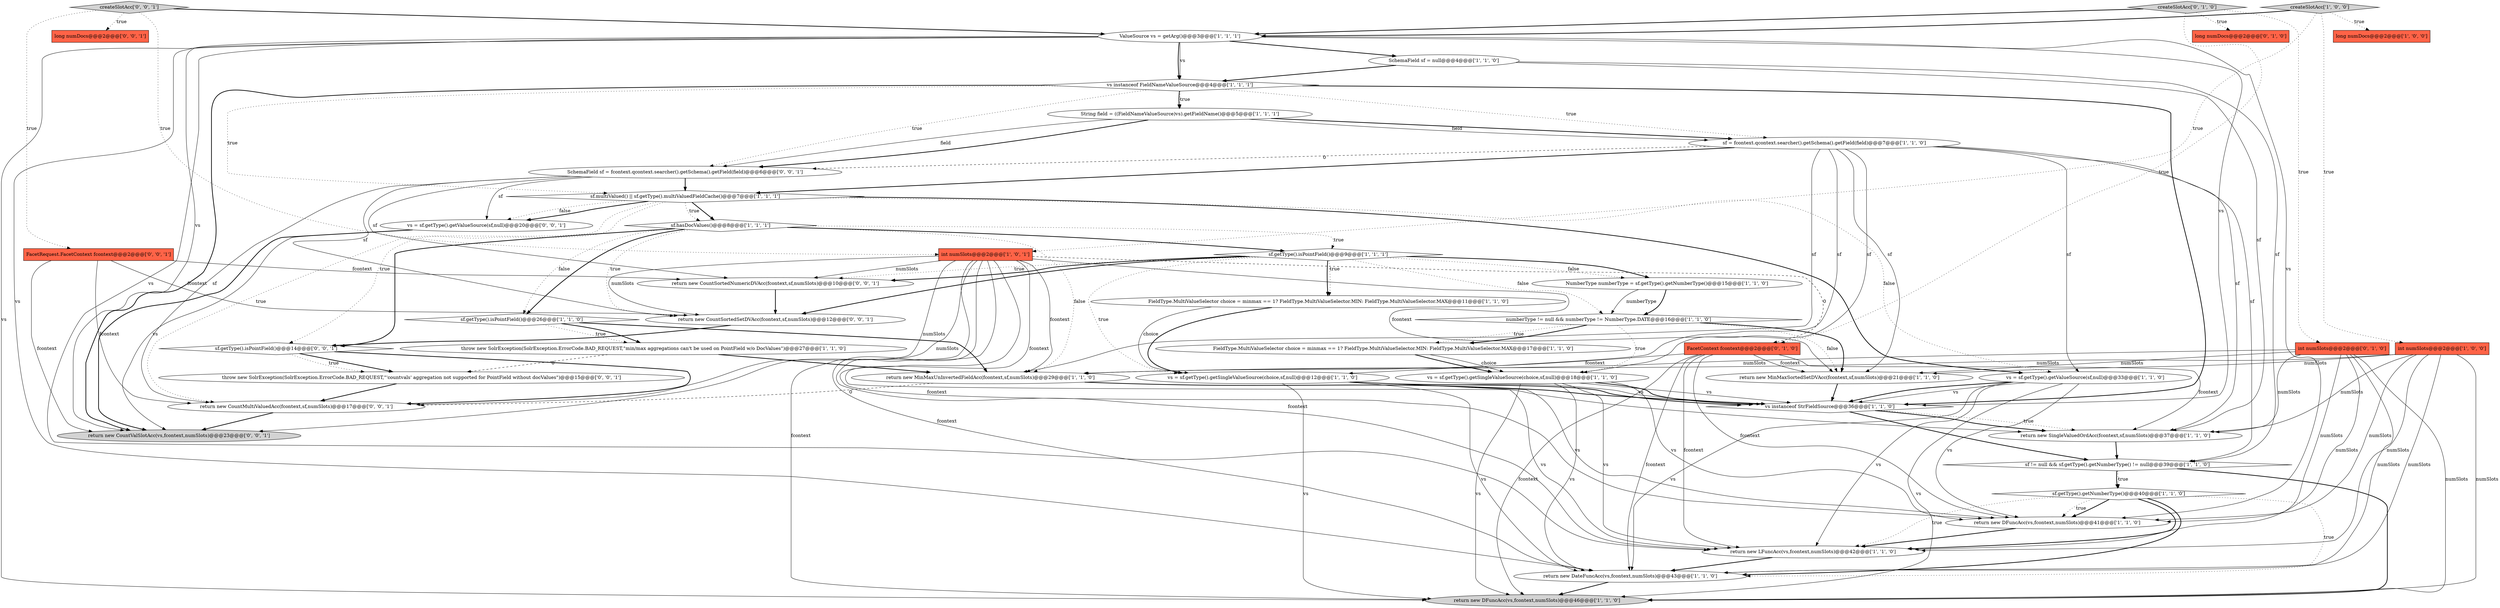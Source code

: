digraph {
5 [style = filled, label = "return new MinMaxUnInvertedFieldAcc(fcontext,sf,numSlots)@@@29@@@['1', '1', '0']", fillcolor = white, shape = ellipse image = "AAA0AAABBB1BBB"];
8 [style = filled, label = "int numSlots@@@2@@@['1', '0', '0']", fillcolor = tomato, shape = box image = "AAA0AAABBB1BBB"];
14 [style = filled, label = "sf.getType().getNumberType()@@@40@@@['1', '1', '0']", fillcolor = white, shape = diamond image = "AAA0AAABBB1BBB"];
27 [style = filled, label = "return new DateFuncAcc(vs,fcontext,numSlots)@@@43@@@['1', '1', '0']", fillcolor = white, shape = ellipse image = "AAA0AAABBB1BBB"];
9 [style = filled, label = "NumberType numberType = sf.getType().getNumberType()@@@15@@@['1', '1', '0']", fillcolor = white, shape = ellipse image = "AAA0AAABBB1BBB"];
12 [style = filled, label = "vs = sf.getType().getSingleValueSource(choice,sf,null)@@@12@@@['1', '1', '0']", fillcolor = white, shape = ellipse image = "AAA0AAABBB1BBB"];
33 [style = filled, label = "long numDocs@@@2@@@['0', '1', '0']", fillcolor = tomato, shape = box image = "AAA0AAABBB2BBB"];
16 [style = filled, label = "sf = fcontext.qcontext.searcher().getSchema().getField(field)@@@7@@@['1', '1', '0']", fillcolor = white, shape = ellipse image = "AAA0AAABBB1BBB"];
38 [style = filled, label = "sf.getType().isPointField()@@@14@@@['0', '0', '1']", fillcolor = white, shape = diamond image = "AAA0AAABBB3BBB"];
23 [style = filled, label = "vs instanceof FieldNameValueSource@@@4@@@['1', '1', '1']", fillcolor = white, shape = diamond image = "AAA0AAABBB1BBB"];
31 [style = filled, label = "createSlotAcc['0', '1', '0']", fillcolor = lightgray, shape = diamond image = "AAA0AAABBB2BBB"];
0 [style = filled, label = "return new DFuncAcc(vs,fcontext,numSlots)@@@41@@@['1', '1', '0']", fillcolor = white, shape = ellipse image = "AAA0AAABBB1BBB"];
13 [style = filled, label = "sf.hasDocValues()@@@8@@@['1', '1', '1']", fillcolor = white, shape = diamond image = "AAA0AAABBB1BBB"];
4 [style = filled, label = "FieldType.MultiValueSelector choice = minmax == 1? FieldType.MultiValueSelector.MIN: FieldType.MultiValueSelector.MAX@@@17@@@['1', '1', '0']", fillcolor = white, shape = ellipse image = "AAA0AAABBB1BBB"];
41 [style = filled, label = "return new CountSortedSetDVAcc(fcontext,sf,numSlots)@@@12@@@['0', '0', '1']", fillcolor = white, shape = ellipse image = "AAA0AAABBB3BBB"];
29 [style = filled, label = "numberType != null && numberType != NumberType.DATE@@@16@@@['1', '1', '0']", fillcolor = white, shape = diamond image = "AAA0AAABBB1BBB"];
1 [style = filled, label = "return new MinMaxSortedSetDVAcc(fcontext,sf,numSlots)@@@21@@@['1', '1', '0']", fillcolor = white, shape = ellipse image = "AAA0AAABBB1BBB"];
21 [style = filled, label = "sf.getType().isPointField()@@@9@@@['1', '1', '1']", fillcolor = white, shape = diamond image = "AAA0AAABBB1BBB"];
22 [style = filled, label = "sf.multiValued() || sf.getType().multiValuedFieldCache()@@@7@@@['1', '1', '1']", fillcolor = white, shape = diamond image = "AAA0AAABBB1BBB"];
10 [style = filled, label = "sf != null && sf.getType().getNumberType() != null@@@39@@@['1', '1', '0']", fillcolor = white, shape = diamond image = "AAA0AAABBB1BBB"];
39 [style = filled, label = "return new CountValSlotAcc(vs,fcontext,numSlots)@@@23@@@['0', '0', '1']", fillcolor = lightgray, shape = ellipse image = "AAA0AAABBB3BBB"];
18 [style = filled, label = "return new SingleValuedOrdAcc(fcontext,sf,numSlots)@@@37@@@['1', '1', '0']", fillcolor = white, shape = ellipse image = "AAA0AAABBB1BBB"];
42 [style = filled, label = "SchemaField sf = fcontext.qcontext.searcher().getSchema().getField(field)@@@6@@@['0', '0', '1']", fillcolor = white, shape = ellipse image = "AAA0AAABBB3BBB"];
45 [style = filled, label = "createSlotAcc['0', '0', '1']", fillcolor = lightgray, shape = diamond image = "AAA0AAABBB3BBB"];
28 [style = filled, label = "SchemaField sf = null@@@4@@@['1', '1', '0']", fillcolor = white, shape = ellipse image = "AAA0AAABBB1BBB"];
35 [style = filled, label = "long numDocs@@@2@@@['0', '0', '1']", fillcolor = tomato, shape = box image = "AAA0AAABBB3BBB"];
43 [style = filled, label = "return new CountMultiValuedAcc(fcontext,sf,numSlots)@@@17@@@['0', '0', '1']", fillcolor = white, shape = ellipse image = "AAA0AAABBB3BBB"];
15 [style = filled, label = "ValueSource vs = getArg()@@@3@@@['1', '1', '1']", fillcolor = white, shape = ellipse image = "AAA0AAABBB1BBB"];
25 [style = filled, label = "return new DFuncAcc(vs,fcontext,numSlots)@@@46@@@['1', '1', '0']", fillcolor = lightgray, shape = ellipse image = "AAA0AAABBB1BBB"];
32 [style = filled, label = "int numSlots@@@2@@@['0', '1', '0']", fillcolor = tomato, shape = box image = "AAA0AAABBB2BBB"];
17 [style = filled, label = "sf.getType().isPointField()@@@26@@@['1', '1', '0']", fillcolor = white, shape = diamond image = "AAA0AAABBB1BBB"];
30 [style = filled, label = "vs = sf.getType().getValueSource(sf,null)@@@33@@@['1', '1', '0']", fillcolor = white, shape = ellipse image = "AAA0AAABBB1BBB"];
34 [style = filled, label = "FacetContext fcontext@@@2@@@['0', '1', '0']", fillcolor = tomato, shape = box image = "AAA1AAABBB2BBB"];
20 [style = filled, label = "int numSlots@@@2@@@['1', '0', '1']", fillcolor = tomato, shape = box image = "AAA0AAABBB1BBB"];
3 [style = filled, label = "createSlotAcc['1', '0', '0']", fillcolor = lightgray, shape = diamond image = "AAA0AAABBB1BBB"];
26 [style = filled, label = "throw new SolrException(SolrException.ErrorCode.BAD_REQUEST,\"min/max aggregations can't be used on PointField w/o DocValues\")@@@27@@@['1', '1', '0']", fillcolor = white, shape = ellipse image = "AAA0AAABBB1BBB"];
7 [style = filled, label = "return new LFuncAcc(vs,fcontext,numSlots)@@@42@@@['1', '1', '0']", fillcolor = white, shape = ellipse image = "AAA0AAABBB1BBB"];
24 [style = filled, label = "String field = ((FieldNameValueSource)vs).getFieldName()@@@5@@@['1', '1', '1']", fillcolor = white, shape = ellipse image = "AAA0AAABBB1BBB"];
11 [style = filled, label = "long numDocs@@@2@@@['1', '0', '0']", fillcolor = tomato, shape = box image = "AAA0AAABBB1BBB"];
36 [style = filled, label = "FacetRequest.FacetContext fcontext@@@2@@@['0', '0', '1']", fillcolor = tomato, shape = box image = "AAA0AAABBB3BBB"];
37 [style = filled, label = "throw new SolrException(SolrException.ErrorCode.BAD_REQUEST,\"'countvals' aggregation not supported for PointField without docValues\")@@@15@@@['0', '0', '1']", fillcolor = white, shape = ellipse image = "AAA0AAABBB3BBB"];
44 [style = filled, label = "return new CountSortedNumericDVAcc(fcontext,sf,numSlots)@@@10@@@['0', '0', '1']", fillcolor = white, shape = ellipse image = "AAA0AAABBB3BBB"];
19 [style = filled, label = "FieldType.MultiValueSelector choice = minmax == 1? FieldType.MultiValueSelector.MIN: FieldType.MultiValueSelector.MAX@@@11@@@['1', '1', '0']", fillcolor = white, shape = ellipse image = "AAA0AAABBB1BBB"];
6 [style = filled, label = "vs = sf.getType().getSingleValueSource(choice,sf,null)@@@18@@@['1', '1', '0']", fillcolor = white, shape = ellipse image = "AAA0AAABBB1BBB"];
40 [style = filled, label = "vs = sf.getType().getValueSource(sf,null)@@@20@@@['0', '0', '1']", fillcolor = white, shape = ellipse image = "AAA0AAABBB3BBB"];
2 [style = filled, label = "vs instanceof StrFieldSource@@@36@@@['1', '1', '0']", fillcolor = white, shape = diamond image = "AAA0AAABBB1BBB"];
8->25 [style = solid, label="numSlots"];
15->23 [style = solid, label="vs"];
42->40 [style = solid, label="sf"];
21->12 [style = dotted, label="true"];
15->27 [style = solid, label="vs"];
28->18 [style = solid, label="sf"];
12->27 [style = solid, label="vs"];
23->22 [style = dotted, label="true"];
14->0 [style = dotted, label="true"];
13->41 [style = dotted, label="true"];
16->5 [style = solid, label="sf"];
22->40 [style = dotted, label="false"];
9->29 [style = solid, label="numberType"];
21->29 [style = dotted, label="false"];
20->18 [style = solid, label="fcontext"];
2->18 [style = dotted, label="true"];
12->7 [style = solid, label="vs"];
22->30 [style = bold, label=""];
29->1 [style = dotted, label="false"];
8->18 [style = solid, label="numSlots"];
14->7 [style = bold, label=""];
13->17 [style = bold, label=""];
12->2 [style = bold, label=""];
37->43 [style = bold, label=""];
22->38 [style = dotted, label="true"];
13->21 [style = dotted, label="true"];
30->0 [style = solid, label="vs"];
34->27 [style = solid, label="fcontext"];
14->7 [style = dotted, label="true"];
20->5 [style = solid, label="fcontext"];
31->34 [style = dotted, label="true"];
42->43 [style = solid, label="sf"];
12->0 [style = solid, label="vs"];
29->1 [style = bold, label=""];
9->29 [style = bold, label=""];
20->44 [style = solid, label="numSlots"];
27->25 [style = bold, label=""];
22->13 [style = bold, label=""];
8->0 [style = solid, label="numSlots"];
12->25 [style = solid, label="vs"];
17->26 [style = dotted, label="true"];
20->7 [style = solid, label="fcontext"];
17->5 [style = bold, label=""];
8->27 [style = solid, label="numSlots"];
4->6 [style = solid, label="choice"];
21->44 [style = bold, label=""];
15->2 [style = solid, label="vs"];
21->19 [style = bold, label=""];
19->12 [style = bold, label=""];
10->14 [style = bold, label=""];
28->10 [style = solid, label="sf"];
6->27 [style = solid, label="vs"];
42->41 [style = solid, label="sf"];
21->41 [style = bold, label=""];
22->43 [style = dotted, label="true"];
34->1 [style = solid, label="fcontext"];
2->18 [style = bold, label=""];
13->5 [style = dotted, label="false"];
23->42 [style = dotted, label="true"];
14->27 [style = dotted, label="true"];
30->25 [style = solid, label="vs"];
31->33 [style = dotted, label="true"];
6->7 [style = solid, label="vs"];
0->7 [style = bold, label=""];
32->1 [style = solid, label="numSlots"];
6->2 [style = bold, label=""];
21->9 [style = bold, label=""];
8->1 [style = solid, label="numSlots"];
16->10 [style = solid, label="sf"];
10->25 [style = bold, label=""];
38->37 [style = bold, label=""];
32->25 [style = solid, label="numSlots"];
20->34 [style = dashed, label="0"];
5->43 [style = dashed, label="0"];
22->13 [style = dotted, label="true"];
44->41 [style = bold, label=""];
41->38 [style = bold, label=""];
34->0 [style = solid, label="fcontext"];
42->22 [style = bold, label=""];
40->39 [style = solid, label="vs"];
8->7 [style = solid, label="numSlots"];
23->24 [style = dotted, label="true"];
16->1 [style = solid, label="sf"];
38->37 [style = dotted, label="true"];
23->16 [style = dotted, label="true"];
29->6 [style = dotted, label="true"];
29->4 [style = dotted, label="true"];
22->30 [style = dotted, label="false"];
16->12 [style = solid, label="sf"];
20->27 [style = solid, label="fcontext"];
45->15 [style = bold, label=""];
16->18 [style = solid, label="sf"];
42->44 [style = solid, label="sf"];
16->42 [style = dashed, label="0"];
45->20 [style = dotted, label="true"];
24->42 [style = solid, label="field"];
21->9 [style = dotted, label="false"];
2->10 [style = bold, label=""];
20->1 [style = solid, label="fcontext"];
30->2 [style = solid, label="vs"];
40->39 [style = bold, label=""];
20->0 [style = solid, label="fcontext"];
16->30 [style = solid, label="sf"];
32->7 [style = solid, label="numSlots"];
15->28 [style = bold, label=""];
18->10 [style = bold, label=""];
28->23 [style = bold, label=""];
15->0 [style = solid, label="vs"];
32->27 [style = solid, label="numSlots"];
26->37 [style = dashed, label="0"];
15->39 [style = solid, label="vs"];
23->39 [style = bold, label=""];
15->25 [style = solid, label="vs"];
1->2 [style = bold, label=""];
23->2 [style = bold, label=""];
34->18 [style = solid, label="fcontext"];
14->27 [style = bold, label=""];
30->27 [style = solid, label="vs"];
30->7 [style = solid, label="vs"];
43->39 [style = bold, label=""];
36->43 [style = solid, label="fcontext"];
38->43 [style = bold, label=""];
22->40 [style = bold, label=""];
24->42 [style = bold, label=""];
3->11 [style = dotted, label="true"];
36->44 [style = solid, label="fcontext"];
15->23 [style = bold, label=""];
16->6 [style = solid, label="sf"];
32->18 [style = solid, label="numSlots"];
32->0 [style = solid, label="numSlots"];
29->4 [style = bold, label=""];
17->26 [style = bold, label=""];
12->2 [style = solid, label="vs"];
4->6 [style = bold, label=""];
26->5 [style = bold, label=""];
34->7 [style = solid, label="fcontext"];
32->5 [style = solid, label="numSlots"];
20->39 [style = solid, label="numSlots"];
20->41 [style = solid, label="numSlots"];
3->15 [style = bold, label=""];
20->25 [style = solid, label="fcontext"];
34->25 [style = solid, label="fcontext"];
16->22 [style = bold, label=""];
31->15 [style = bold, label=""];
6->25 [style = solid, label="vs"];
36->39 [style = solid, label="fcontext"];
31->32 [style = dotted, label="true"];
10->14 [style = dotted, label="true"];
6->0 [style = solid, label="vs"];
24->16 [style = bold, label=""];
5->2 [style = bold, label=""];
23->24 [style = bold, label=""];
15->7 [style = solid, label="vs"];
34->5 [style = solid, label="fcontext"];
14->0 [style = bold, label=""];
21->44 [style = dotted, label="true"];
13->17 [style = dotted, label="false"];
19->12 [style = solid, label="choice"];
21->19 [style = dotted, label="true"];
45->35 [style = dotted, label="true"];
6->2 [style = solid, label="vs"];
36->41 [style = solid, label="fcontext"];
8->5 [style = solid, label="numSlots"];
24->16 [style = solid, label="field"];
7->27 [style = bold, label=""];
45->36 [style = dotted, label="true"];
13->38 [style = bold, label=""];
30->2 [style = bold, label=""];
13->21 [style = bold, label=""];
3->8 [style = dotted, label="true"];
20->43 [style = solid, label="numSlots"];
3->20 [style = dotted, label="true"];
}
